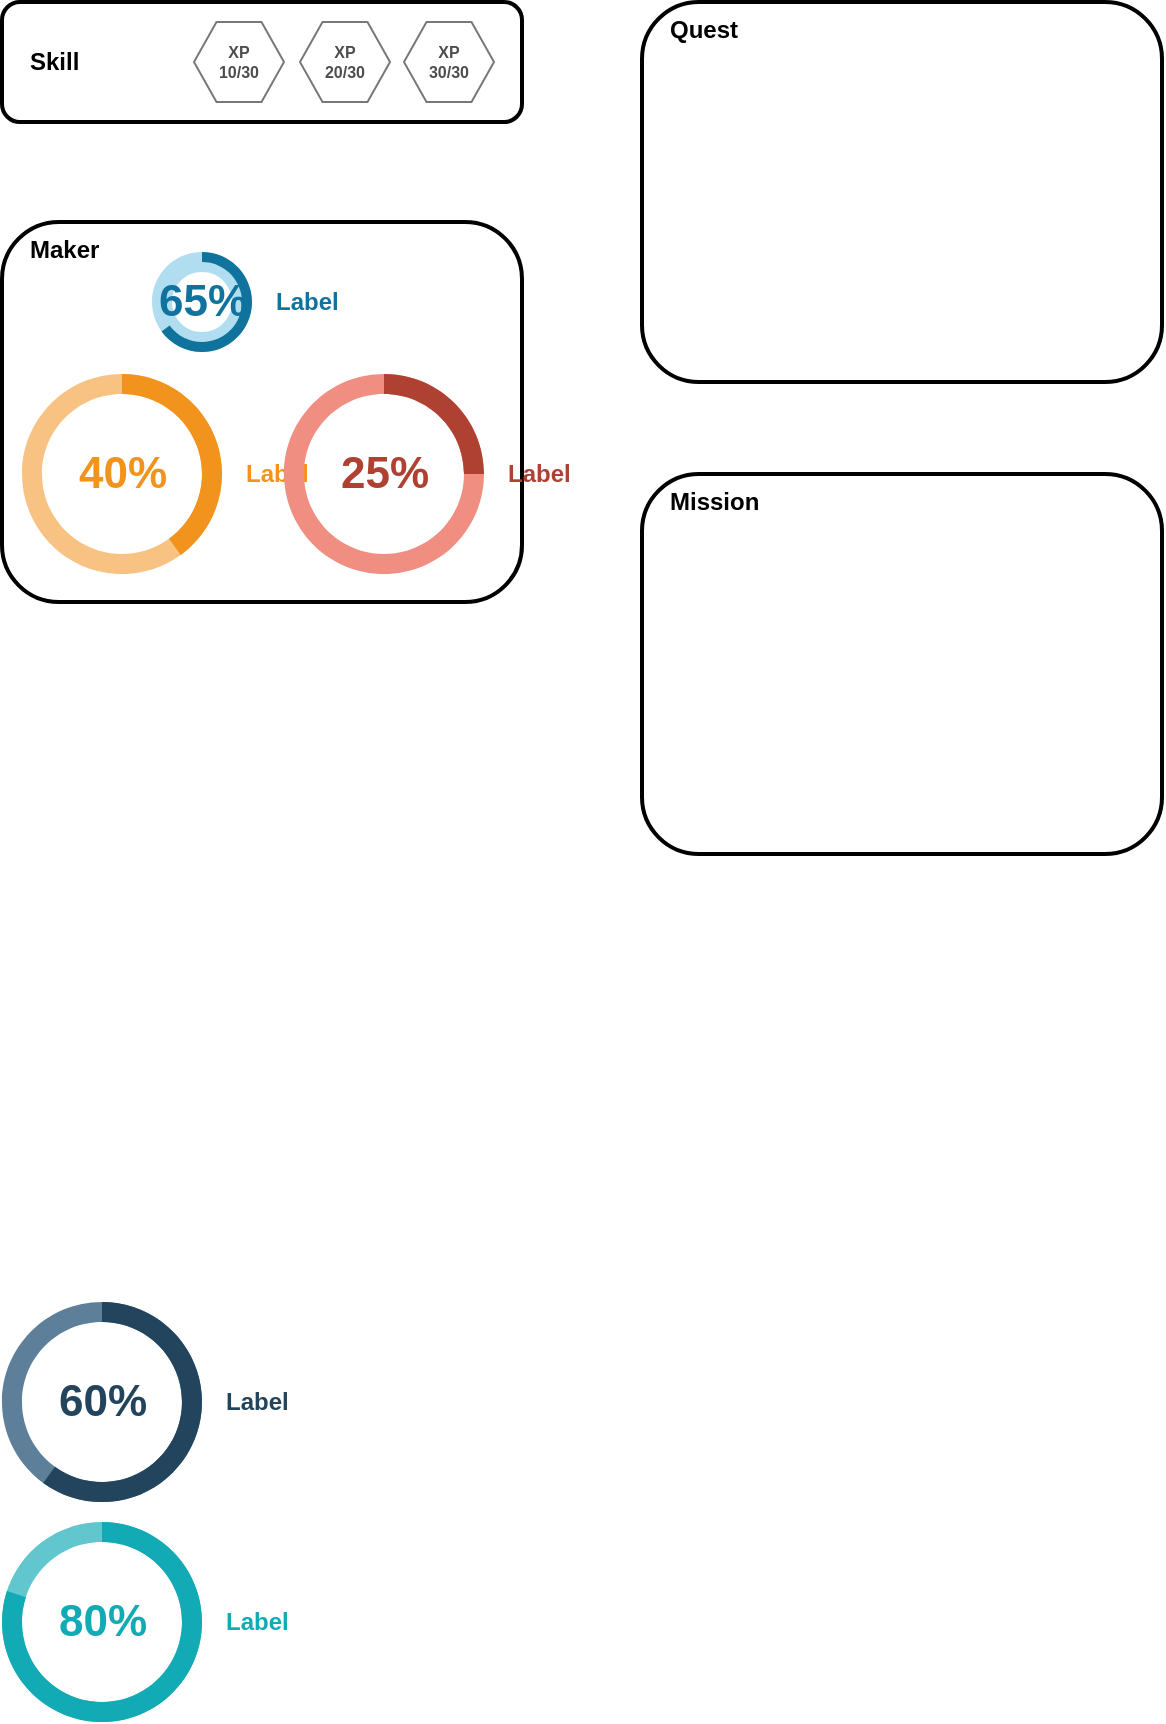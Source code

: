 <mxfile version="10.5.5" type="github"><diagram id="-ds9oQqA25Grw0UwI6NJ" name="Page-1"><mxGraphModel dx="711" dy="687" grid="1" gridSize="10" guides="1" tooltips="1" connect="1" arrows="1" fold="1" page="1" pageScale="1" pageWidth="1169" pageHeight="827" math="0" shadow="0"><root><mxCell id="0"/><mxCell id="1" parent="0"/><mxCell id="6ri_ySjkOIwk3mYI7laq-9" value="" style="group" vertex="1" connectable="0" parent="1"><mxGeometry x="40" y="40" width="260" height="60" as="geometry"/></mxCell><mxCell id="6ri_ySjkOIwk3mYI7laq-1" value="Skill" style="rounded=1;whiteSpace=wrap;html=1;verticalAlign=middle;align=left;labelPosition=center;verticalLabelPosition=middle;fontStyle=1;spacingLeft=12;strokeWidth=2;" vertex="1" parent="6ri_ySjkOIwk3mYI7laq-9"><mxGeometry width="260" height="60" as="geometry"/></mxCell><mxCell id="6ri_ySjkOIwk3mYI7laq-2" value="&lt;div&gt;XP&lt;/div&gt;&lt;div&gt;10/30&lt;/div&gt;" style="shape=hexagon;perimeter=hexagonPerimeter2;whiteSpace=wrap;html=1;align=center;fontSize=8;fontStyle=1;fontColor=#4D4D4D;strokeColor=#787878;" vertex="1" parent="6ri_ySjkOIwk3mYI7laq-9"><mxGeometry x="96" y="10" width="45" height="40" as="geometry"/></mxCell><mxCell id="6ri_ySjkOIwk3mYI7laq-7" value="&lt;div&gt;XP&lt;/div&gt;&lt;div&gt;20/30&lt;/div&gt;" style="shape=hexagon;perimeter=hexagonPerimeter2;whiteSpace=wrap;html=1;align=center;fontSize=8;fontStyle=1;fontColor=#4D4D4D;strokeColor=#787878;" vertex="1" parent="6ri_ySjkOIwk3mYI7laq-9"><mxGeometry x="149" y="10" width="45" height="40" as="geometry"/></mxCell><mxCell id="6ri_ySjkOIwk3mYI7laq-8" value="&lt;div&gt;XP&lt;/div&gt;&lt;div&gt;30/30&lt;/div&gt;" style="shape=hexagon;perimeter=hexagonPerimeter2;whiteSpace=wrap;html=1;align=center;fontSize=8;fontStyle=1;fontColor=#4D4D4D;strokeColor=#787878;" vertex="1" parent="6ri_ySjkOIwk3mYI7laq-9"><mxGeometry x="201" y="10" width="45" height="40" as="geometry"/></mxCell><mxCell id="6ri_ySjkOIwk3mYI7laq-11" value="Maker" style="rounded=1;whiteSpace=wrap;html=1;verticalAlign=top;align=left;labelPosition=center;verticalLabelPosition=middle;fontStyle=1;spacingLeft=12;strokeWidth=2;" vertex="1" parent="1"><mxGeometry x="40" y="150" width="260" height="190" as="geometry"/></mxCell><mxCell id="6ri_ySjkOIwk3mYI7laq-17" value="Label" style="labelPosition=right;spacingLeft=10;html=1;shape=mxgraph.basic.donut;dx=10;strokeColor=none;fillColor=#B1DDF0;fontSize=12;fontColor=#10739E;align=left;fontStyle=1;aspect=fixed;overflow=hidden;noLabel=0;autosize=1;" vertex="1" parent="1"><mxGeometry x="115" y="165" width="50" height="50" as="geometry"/></mxCell><mxCell id="6ri_ySjkOIwk3mYI7laq-18" value="65%" style="verticalLabelPosition=middle;verticalAlign=middle;html=1;shape=mxgraph.basic.partConcEllipse;startAngle=0;endAngle=0.65;arcWidth=0.2;strokeColor=none;fillColor=#10739E;fontSize=22;fontColor=#10739E;align=center;fontStyle=1" vertex="1" parent="6ri_ySjkOIwk3mYI7laq-17"><mxGeometry width="50" height="50" as="geometry"/></mxCell><mxCell id="6ri_ySjkOIwk3mYI7laq-19" value="Label" style="labelPosition=right;spacingLeft=10;html=1;shape=mxgraph.basic.donut;dx=10;strokeColor=none;fillColor=#F8C382;fontSize=12;fontColor=#F2931E;align=left;fontStyle=1;" vertex="1" parent="1"><mxGeometry x="50" y="226" width="100" height="100" as="geometry"/></mxCell><mxCell id="6ri_ySjkOIwk3mYI7laq-20" value="40%" style="verticalLabelPosition=middle;verticalAlign=middle;html=1;shape=mxgraph.basic.partConcEllipse;startAngle=0;endAngle=0.4;arcWidth=0.2;strokeColor=none;fillColor=#F2931E;fontSize=22;fontColor=#F2931E;align=center;fontStyle=1" vertex="1" parent="6ri_ySjkOIwk3mYI7laq-19"><mxGeometry width="100" height="100" as="geometry"/></mxCell><mxCell id="6ri_ySjkOIwk3mYI7laq-21" value="Label" style="labelPosition=right;spacingLeft=10;html=1;shape=mxgraph.basic.donut;dx=10;strokeColor=none;fillColor=#F08E81;fontSize=12;fontColor=#AE4132;align=left;fontStyle=1;" vertex="1" parent="1"><mxGeometry x="181" y="226" width="100" height="100" as="geometry"/></mxCell><mxCell id="6ri_ySjkOIwk3mYI7laq-22" value="25%" style="verticalLabelPosition=middle;verticalAlign=middle;html=1;shape=mxgraph.basic.partConcEllipse;startAngle=0;endAngle=0.25;arcWidth=0.2;strokeColor=none;fillColor=#AE4132;fontSize=22;fontColor=#AE4132;align=center;fontStyle=1" vertex="1" parent="6ri_ySjkOIwk3mYI7laq-21"><mxGeometry width="100" height="100" as="geometry"/></mxCell><mxCell id="6ri_ySjkOIwk3mYI7laq-23" value="Label" style="labelPosition=right;spacingLeft=10;html=1;shape=mxgraph.basic.donut;dx=10;strokeColor=none;fillColor=#5D7F99;fontSize=12;fontColor=#23445D;align=left;fontStyle=1;" vertex="1" parent="1"><mxGeometry x="40" y="690" width="100" height="100" as="geometry"/></mxCell><mxCell id="6ri_ySjkOIwk3mYI7laq-24" value="60%" style="verticalLabelPosition=middle;verticalAlign=middle;html=1;shape=mxgraph.basic.partConcEllipse;startAngle=0;endAngle=0.6;arcWidth=0.2;strokeColor=none;fillColor=#23445D;fontSize=22;fontColor=#23445D;align=center;fontStyle=1" vertex="1" parent="6ri_ySjkOIwk3mYI7laq-23"><mxGeometry width="100" height="100" as="geometry"/></mxCell><mxCell id="6ri_ySjkOIwk3mYI7laq-25" value="Label" style="labelPosition=right;spacingLeft=10;html=1;shape=mxgraph.basic.donut;dx=10;strokeColor=none;fillColor=#61C6CE;fontSize=12;fontColor=#12AAB5;align=left;fontStyle=1;" vertex="1" parent="1"><mxGeometry x="40" y="800" width="100" height="100" as="geometry"/></mxCell><mxCell id="6ri_ySjkOIwk3mYI7laq-26" value="80%" style="verticalLabelPosition=middle;verticalAlign=middle;html=1;shape=mxgraph.basic.partConcEllipse;startAngle=0;endAngle=0.8;arcWidth=0.2;strokeColor=none;fillColor=#12AAB5;fontSize=22;fontColor=#12AAB5;align=center;fontStyle=1" vertex="1" parent="6ri_ySjkOIwk3mYI7laq-25"><mxGeometry width="100" height="100" as="geometry"/></mxCell><mxCell id="6ri_ySjkOIwk3mYI7laq-28" value="Quest" style="rounded=1;whiteSpace=wrap;html=1;verticalAlign=top;align=left;labelPosition=center;verticalLabelPosition=middle;fontStyle=1;spacingLeft=12;strokeWidth=2;" vertex="1" parent="1"><mxGeometry x="360" y="40" width="260" height="190" as="geometry"/></mxCell><mxCell id="6ri_ySjkOIwk3mYI7laq-29" value="Mission" style="rounded=1;whiteSpace=wrap;html=1;verticalAlign=top;align=left;labelPosition=center;verticalLabelPosition=middle;fontStyle=1;spacingLeft=12;strokeWidth=2;" vertex="1" parent="1"><mxGeometry x="360" y="276" width="260" height="190" as="geometry"/></mxCell></root></mxGraphModel></diagram></mxfile>